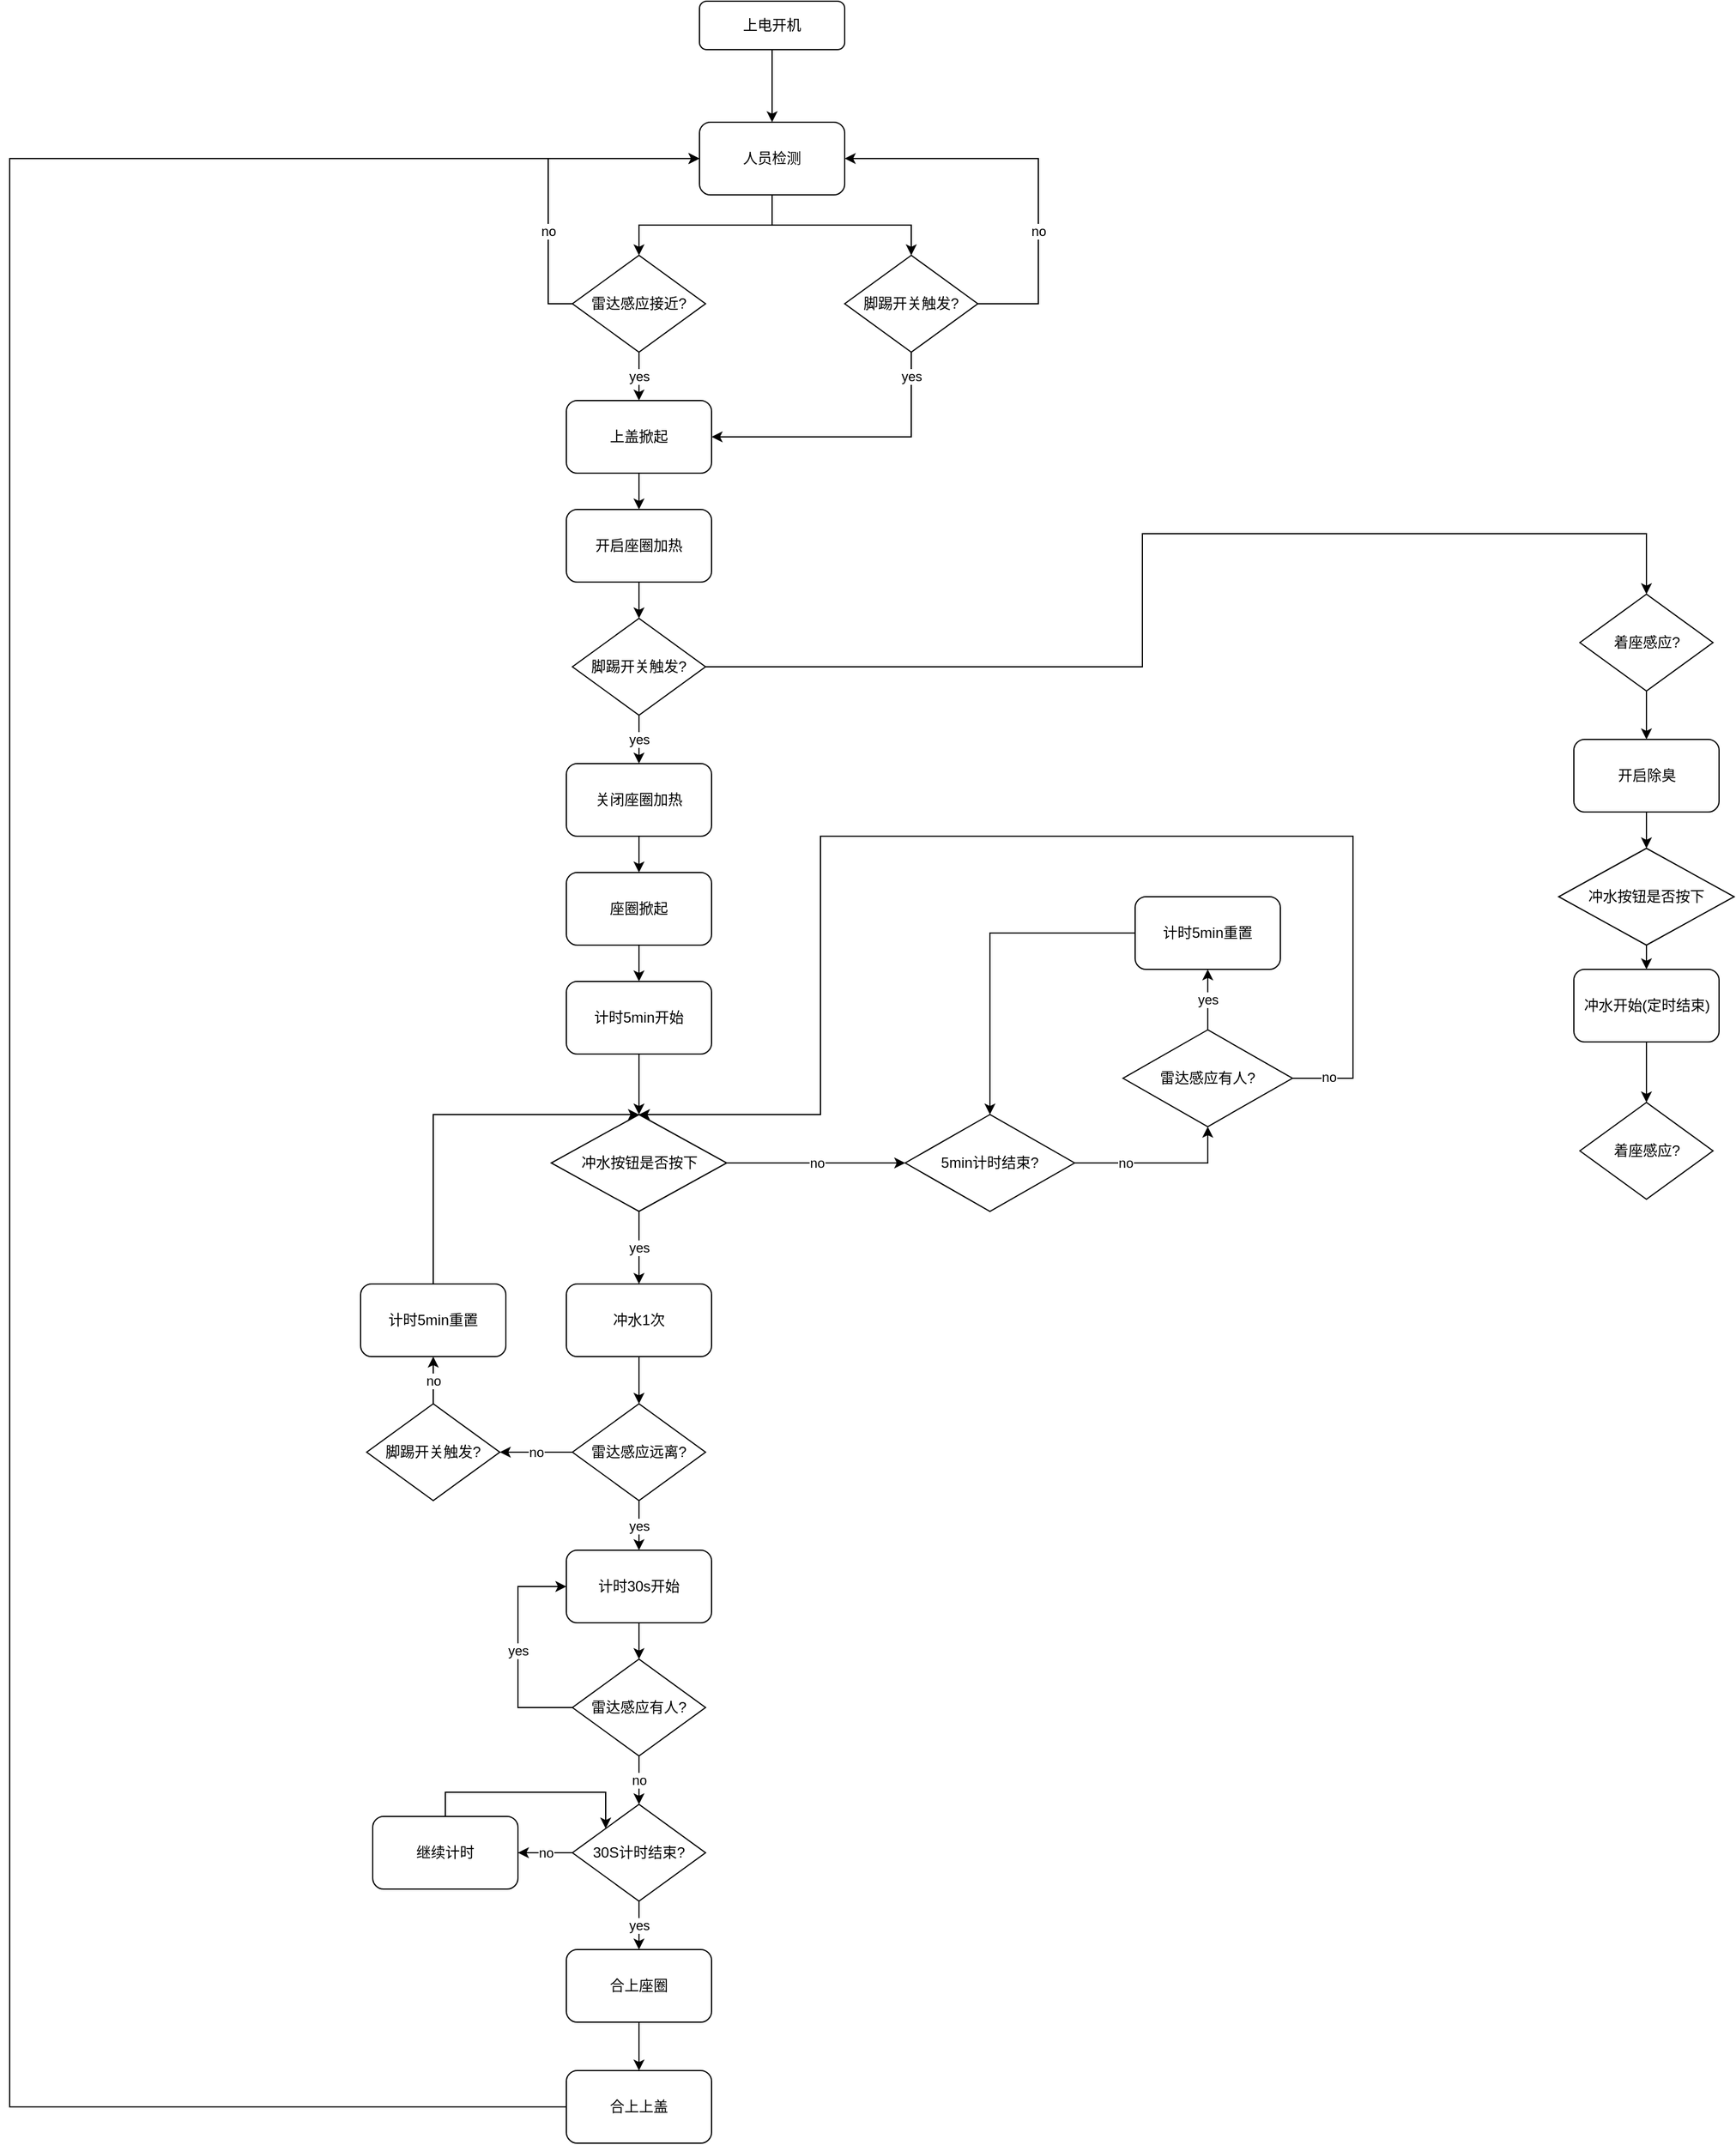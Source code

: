 <mxfile version="14.7.0" type="github">
  <diagram id="C5RBs43oDa-KdzZeNtuy" name="Page-1">
    <mxGraphModel dx="2500" dy="896" grid="1" gridSize="10" guides="1" tooltips="1" connect="1" arrows="1" fold="1" page="1" pageScale="1" pageWidth="827" pageHeight="1169" math="0" shadow="0">
      <root>
        <mxCell id="WIyWlLk6GJQsqaUBKTNV-0" />
        <mxCell id="WIyWlLk6GJQsqaUBKTNV-1" parent="WIyWlLk6GJQsqaUBKTNV-0" />
        <mxCell id="2HKD_gltTXgtxPYkwOB--66" style="edgeStyle=orthogonalEdgeStyle;rounded=0;orthogonalLoop=1;jettySize=auto;html=1;exitX=0.5;exitY=1;exitDx=0;exitDy=0;entryX=0.5;entryY=0;entryDx=0;entryDy=0;" edge="1" parent="WIyWlLk6GJQsqaUBKTNV-1" source="WIyWlLk6GJQsqaUBKTNV-3" target="2HKD_gltTXgtxPYkwOB--2">
          <mxGeometry relative="1" as="geometry" />
        </mxCell>
        <mxCell id="WIyWlLk6GJQsqaUBKTNV-3" value="上电开机" style="rounded=1;whiteSpace=wrap;html=1;fontSize=12;glass=0;strokeWidth=1;shadow=0;" parent="WIyWlLk6GJQsqaUBKTNV-1" vertex="1">
          <mxGeometry x="-60" y="50" width="120" height="40" as="geometry" />
        </mxCell>
        <mxCell id="2HKD_gltTXgtxPYkwOB--67" style="edgeStyle=orthogonalEdgeStyle;rounded=0;orthogonalLoop=1;jettySize=auto;html=1;exitX=0.5;exitY=1;exitDx=0;exitDy=0;entryX=0.5;entryY=0;entryDx=0;entryDy=0;" edge="1" parent="WIyWlLk6GJQsqaUBKTNV-1" source="2HKD_gltTXgtxPYkwOB--2" target="2HKD_gltTXgtxPYkwOB--3">
          <mxGeometry relative="1" as="geometry" />
        </mxCell>
        <mxCell id="2HKD_gltTXgtxPYkwOB--68" style="edgeStyle=orthogonalEdgeStyle;rounded=0;orthogonalLoop=1;jettySize=auto;html=1;exitX=0.5;exitY=1;exitDx=0;exitDy=0;entryX=0.5;entryY=0;entryDx=0;entryDy=0;" edge="1" parent="WIyWlLk6GJQsqaUBKTNV-1" source="2HKD_gltTXgtxPYkwOB--2" target="2HKD_gltTXgtxPYkwOB--64">
          <mxGeometry relative="1" as="geometry" />
        </mxCell>
        <mxCell id="2HKD_gltTXgtxPYkwOB--2" value="人员检测" style="rounded=1;whiteSpace=wrap;html=1;flipH=1;flipV=0;" vertex="1" parent="WIyWlLk6GJQsqaUBKTNV-1">
          <mxGeometry x="-60" y="150" width="120" height="60" as="geometry" />
        </mxCell>
        <mxCell id="2HKD_gltTXgtxPYkwOB--13" value="yes" style="edgeStyle=orthogonalEdgeStyle;rounded=0;orthogonalLoop=1;jettySize=auto;html=1;exitX=0.5;exitY=1;exitDx=0;exitDy=0;entryX=0.5;entryY=0;entryDx=0;entryDy=0;labelBorderColor=none;" edge="1" parent="WIyWlLk6GJQsqaUBKTNV-1" source="2HKD_gltTXgtxPYkwOB--3" target="2HKD_gltTXgtxPYkwOB--6">
          <mxGeometry relative="1" as="geometry">
            <mxPoint as="offset" />
          </mxGeometry>
        </mxCell>
        <mxCell id="2HKD_gltTXgtxPYkwOB--70" value="no" style="edgeStyle=orthogonalEdgeStyle;rounded=0;orthogonalLoop=1;jettySize=auto;html=1;exitX=0;exitY=0.5;exitDx=0;exitDy=0;entryX=0;entryY=0.5;entryDx=0;entryDy=0;" edge="1" parent="WIyWlLk6GJQsqaUBKTNV-1" source="2HKD_gltTXgtxPYkwOB--3" target="2HKD_gltTXgtxPYkwOB--2">
          <mxGeometry x="-0.396" relative="1" as="geometry">
            <mxPoint as="offset" />
          </mxGeometry>
        </mxCell>
        <mxCell id="2HKD_gltTXgtxPYkwOB--3" value="雷达感应接近?" style="rhombus;whiteSpace=wrap;html=1;flipH=1;flipV=0;" vertex="1" parent="WIyWlLk6GJQsqaUBKTNV-1">
          <mxGeometry x="-165" y="260" width="110" height="80" as="geometry" />
        </mxCell>
        <mxCell id="2HKD_gltTXgtxPYkwOB--27" style="edgeStyle=orthogonalEdgeStyle;rounded=0;orthogonalLoop=1;jettySize=auto;html=1;exitX=0.5;exitY=1;exitDx=0;exitDy=0;entryX=0.5;entryY=0;entryDx=0;entryDy=0;" edge="1" parent="WIyWlLk6GJQsqaUBKTNV-1" source="2HKD_gltTXgtxPYkwOB--6" target="2HKD_gltTXgtxPYkwOB--26">
          <mxGeometry relative="1" as="geometry" />
        </mxCell>
        <mxCell id="2HKD_gltTXgtxPYkwOB--6" value="上盖掀起" style="rounded=1;whiteSpace=wrap;html=1;" vertex="1" parent="WIyWlLk6GJQsqaUBKTNV-1">
          <mxGeometry x="-170" y="380" width="120" height="60" as="geometry" />
        </mxCell>
        <mxCell id="2HKD_gltTXgtxPYkwOB--25" style="edgeStyle=orthogonalEdgeStyle;rounded=0;orthogonalLoop=1;jettySize=auto;html=1;exitX=0.5;exitY=1;exitDx=0;exitDy=0;entryX=0.5;entryY=0;entryDx=0;entryDy=0;" edge="1" parent="WIyWlLk6GJQsqaUBKTNV-1" source="2HKD_gltTXgtxPYkwOB--16" target="2HKD_gltTXgtxPYkwOB--24">
          <mxGeometry relative="1" as="geometry" />
        </mxCell>
        <mxCell id="2HKD_gltTXgtxPYkwOB--16" value="关闭座圈加热" style="rounded=1;whiteSpace=wrap;html=1;" vertex="1" parent="WIyWlLk6GJQsqaUBKTNV-1">
          <mxGeometry x="-170" y="680" width="120" height="60" as="geometry" />
        </mxCell>
        <mxCell id="2HKD_gltTXgtxPYkwOB--20" value="yes" style="edgeStyle=orthogonalEdgeStyle;rounded=0;orthogonalLoop=1;jettySize=auto;html=1;exitX=0.5;exitY=1;exitDx=0;exitDy=0;" edge="1" parent="WIyWlLk6GJQsqaUBKTNV-1" source="2HKD_gltTXgtxPYkwOB--18" target="2HKD_gltTXgtxPYkwOB--16">
          <mxGeometry relative="1" as="geometry" />
        </mxCell>
        <mxCell id="2HKD_gltTXgtxPYkwOB--131" style="edgeStyle=orthogonalEdgeStyle;rounded=0;orthogonalLoop=1;jettySize=auto;html=1;exitX=1;exitY=0.5;exitDx=0;exitDy=0;entryX=0.5;entryY=0;entryDx=0;entryDy=0;" edge="1" parent="WIyWlLk6GJQsqaUBKTNV-1" source="2HKD_gltTXgtxPYkwOB--18" target="2HKD_gltTXgtxPYkwOB--23">
          <mxGeometry relative="1" as="geometry">
            <Array as="points">
              <mxPoint x="306" y="600" />
              <mxPoint x="306" y="490" />
              <mxPoint x="723" y="490" />
            </Array>
          </mxGeometry>
        </mxCell>
        <mxCell id="2HKD_gltTXgtxPYkwOB--18" value="脚踢开关触发?" style="rhombus;whiteSpace=wrap;html=1;flipH=1;flipV=0;" vertex="1" parent="WIyWlLk6GJQsqaUBKTNV-1">
          <mxGeometry x="-165" y="560" width="110" height="80" as="geometry" />
        </mxCell>
        <mxCell id="2HKD_gltTXgtxPYkwOB--77" style="edgeStyle=orthogonalEdgeStyle;rounded=0;orthogonalLoop=1;jettySize=auto;html=1;exitX=0.5;exitY=1;exitDx=0;exitDy=0;entryX=0.5;entryY=0;entryDx=0;entryDy=0;" edge="1" parent="WIyWlLk6GJQsqaUBKTNV-1" source="2HKD_gltTXgtxPYkwOB--23" target="2HKD_gltTXgtxPYkwOB--76">
          <mxGeometry relative="1" as="geometry" />
        </mxCell>
        <mxCell id="2HKD_gltTXgtxPYkwOB--23" value="着座感应?" style="rhombus;whiteSpace=wrap;html=1;flipH=1;flipV=0;" vertex="1" parent="WIyWlLk6GJQsqaUBKTNV-1">
          <mxGeometry x="667.5" y="540" width="110" height="80" as="geometry" />
        </mxCell>
        <mxCell id="2HKD_gltTXgtxPYkwOB--88" style="edgeStyle=orthogonalEdgeStyle;rounded=0;orthogonalLoop=1;jettySize=auto;html=1;exitX=0.5;exitY=1;exitDx=0;exitDy=0;entryX=0.5;entryY=0;entryDx=0;entryDy=0;" edge="1" parent="WIyWlLk6GJQsqaUBKTNV-1" source="2HKD_gltTXgtxPYkwOB--24" target="2HKD_gltTXgtxPYkwOB--85">
          <mxGeometry relative="1" as="geometry" />
        </mxCell>
        <mxCell id="2HKD_gltTXgtxPYkwOB--24" value="座圈掀起" style="rounded=1;whiteSpace=wrap;html=1;" vertex="1" parent="WIyWlLk6GJQsqaUBKTNV-1">
          <mxGeometry x="-170" y="770" width="120" height="60" as="geometry" />
        </mxCell>
        <mxCell id="2HKD_gltTXgtxPYkwOB--28" style="edgeStyle=orthogonalEdgeStyle;rounded=0;orthogonalLoop=1;jettySize=auto;html=1;exitX=0.5;exitY=1;exitDx=0;exitDy=0;entryX=0.5;entryY=0;entryDx=0;entryDy=0;" edge="1" parent="WIyWlLk6GJQsqaUBKTNV-1" source="2HKD_gltTXgtxPYkwOB--26" target="2HKD_gltTXgtxPYkwOB--18">
          <mxGeometry relative="1" as="geometry" />
        </mxCell>
        <mxCell id="2HKD_gltTXgtxPYkwOB--26" value="开启座圈加热" style="rounded=1;whiteSpace=wrap;html=1;" vertex="1" parent="WIyWlLk6GJQsqaUBKTNV-1">
          <mxGeometry x="-170" y="470" width="120" height="60" as="geometry" />
        </mxCell>
        <mxCell id="2HKD_gltTXgtxPYkwOB--32" value="yes" style="edgeStyle=orthogonalEdgeStyle;rounded=0;orthogonalLoop=1;jettySize=auto;html=1;exitX=0.5;exitY=1;exitDx=0;exitDy=0;entryX=0.5;entryY=0;entryDx=0;entryDy=0;" edge="1" parent="WIyWlLk6GJQsqaUBKTNV-1" source="2HKD_gltTXgtxPYkwOB--29" target="2HKD_gltTXgtxPYkwOB--31">
          <mxGeometry relative="1" as="geometry" />
        </mxCell>
        <mxCell id="2HKD_gltTXgtxPYkwOB--119" value="no" style="edgeStyle=orthogonalEdgeStyle;rounded=0;orthogonalLoop=1;jettySize=auto;html=1;exitX=1;exitY=0.5;exitDx=0;exitDy=0;entryX=0;entryY=0.5;entryDx=0;entryDy=0;" edge="1" parent="WIyWlLk6GJQsqaUBKTNV-1" source="2HKD_gltTXgtxPYkwOB--29" target="2HKD_gltTXgtxPYkwOB--91">
          <mxGeometry relative="1" as="geometry" />
        </mxCell>
        <mxCell id="2HKD_gltTXgtxPYkwOB--29" value="冲水按钮是否按下" style="rhombus;whiteSpace=wrap;html=1;flipH=1;flipV=0;" vertex="1" parent="WIyWlLk6GJQsqaUBKTNV-1">
          <mxGeometry x="-182.5" y="970" width="145" height="80" as="geometry" />
        </mxCell>
        <mxCell id="2HKD_gltTXgtxPYkwOB--45" style="edgeStyle=orthogonalEdgeStyle;rounded=0;orthogonalLoop=1;jettySize=auto;html=1;exitX=0.5;exitY=1;exitDx=0;exitDy=0;entryX=0.5;entryY=0;entryDx=0;entryDy=0;" edge="1" parent="WIyWlLk6GJQsqaUBKTNV-1" source="2HKD_gltTXgtxPYkwOB--31" target="2HKD_gltTXgtxPYkwOB--44">
          <mxGeometry relative="1" as="geometry" />
        </mxCell>
        <mxCell id="2HKD_gltTXgtxPYkwOB--31" value="冲水1次" style="rounded=1;whiteSpace=wrap;html=1;" vertex="1" parent="WIyWlLk6GJQsqaUBKTNV-1">
          <mxGeometry x="-170" y="1110" width="120" height="60" as="geometry" />
        </mxCell>
        <mxCell id="2HKD_gltTXgtxPYkwOB--47" value="yes" style="edgeStyle=orthogonalEdgeStyle;rounded=0;orthogonalLoop=1;jettySize=auto;html=1;exitX=0.5;exitY=1;exitDx=0;exitDy=0;entryX=0.5;entryY=0;entryDx=0;entryDy=0;" edge="1" parent="WIyWlLk6GJQsqaUBKTNV-1" source="2HKD_gltTXgtxPYkwOB--44" target="2HKD_gltTXgtxPYkwOB--46">
          <mxGeometry relative="1" as="geometry" />
        </mxCell>
        <mxCell id="2HKD_gltTXgtxPYkwOB--128" value="no" style="edgeStyle=orthogonalEdgeStyle;rounded=0;orthogonalLoop=1;jettySize=auto;html=1;exitX=0;exitY=0.5;exitDx=0;exitDy=0;entryX=1;entryY=0.5;entryDx=0;entryDy=0;" edge="1" parent="WIyWlLk6GJQsqaUBKTNV-1" source="2HKD_gltTXgtxPYkwOB--44" target="2HKD_gltTXgtxPYkwOB--127">
          <mxGeometry relative="1" as="geometry" />
        </mxCell>
        <mxCell id="2HKD_gltTXgtxPYkwOB--44" value="雷达感应远离?" style="rhombus;whiteSpace=wrap;html=1;flipH=1;flipV=0;" vertex="1" parent="WIyWlLk6GJQsqaUBKTNV-1">
          <mxGeometry x="-165" y="1209" width="110" height="80" as="geometry" />
        </mxCell>
        <mxCell id="2HKD_gltTXgtxPYkwOB--51" style="edgeStyle=orthogonalEdgeStyle;rounded=0;orthogonalLoop=1;jettySize=auto;html=1;exitX=0.5;exitY=1;exitDx=0;exitDy=0;entryX=0.5;entryY=0;entryDx=0;entryDy=0;" edge="1" parent="WIyWlLk6GJQsqaUBKTNV-1" source="2HKD_gltTXgtxPYkwOB--46" target="2HKD_gltTXgtxPYkwOB--48">
          <mxGeometry relative="1" as="geometry" />
        </mxCell>
        <mxCell id="2HKD_gltTXgtxPYkwOB--46" value="计时30s开始" style="rounded=1;whiteSpace=wrap;html=1;" vertex="1" parent="WIyWlLk6GJQsqaUBKTNV-1">
          <mxGeometry x="-170" y="1330" width="120" height="60" as="geometry" />
        </mxCell>
        <mxCell id="2HKD_gltTXgtxPYkwOB--52" value="yes" style="edgeStyle=orthogonalEdgeStyle;rounded=0;orthogonalLoop=1;jettySize=auto;html=1;exitX=0;exitY=0.5;exitDx=0;exitDy=0;entryX=0;entryY=0.5;entryDx=0;entryDy=0;" edge="1" parent="WIyWlLk6GJQsqaUBKTNV-1" source="2HKD_gltTXgtxPYkwOB--48" target="2HKD_gltTXgtxPYkwOB--46">
          <mxGeometry relative="1" as="geometry">
            <Array as="points">
              <mxPoint x="-210" y="1460" />
              <mxPoint x="-210" y="1360" />
            </Array>
          </mxGeometry>
        </mxCell>
        <mxCell id="2HKD_gltTXgtxPYkwOB--55" value="no" style="edgeStyle=orthogonalEdgeStyle;rounded=0;orthogonalLoop=1;jettySize=auto;html=1;exitX=0.5;exitY=1;exitDx=0;exitDy=0;entryX=0.5;entryY=0;entryDx=0;entryDy=0;" edge="1" parent="WIyWlLk6GJQsqaUBKTNV-1" source="2HKD_gltTXgtxPYkwOB--48" target="2HKD_gltTXgtxPYkwOB--54">
          <mxGeometry relative="1" as="geometry" />
        </mxCell>
        <mxCell id="2HKD_gltTXgtxPYkwOB--48" value="雷达感应有人?" style="rhombus;whiteSpace=wrap;html=1;flipH=1;flipV=0;" vertex="1" parent="WIyWlLk6GJQsqaUBKTNV-1">
          <mxGeometry x="-165" y="1420" width="110" height="80" as="geometry" />
        </mxCell>
        <mxCell id="2HKD_gltTXgtxPYkwOB--58" value="yes" style="edgeStyle=orthogonalEdgeStyle;rounded=0;orthogonalLoop=1;jettySize=auto;html=1;exitX=0.5;exitY=1;exitDx=0;exitDy=0;entryX=0.5;entryY=0;entryDx=0;entryDy=0;" edge="1" parent="WIyWlLk6GJQsqaUBKTNV-1" source="2HKD_gltTXgtxPYkwOB--54" target="2HKD_gltTXgtxPYkwOB--56">
          <mxGeometry relative="1" as="geometry" />
        </mxCell>
        <mxCell id="2HKD_gltTXgtxPYkwOB--60" value="no" style="edgeStyle=orthogonalEdgeStyle;rounded=0;orthogonalLoop=1;jettySize=auto;html=1;exitX=0;exitY=0.5;exitDx=0;exitDy=0;entryX=1;entryY=0.5;entryDx=0;entryDy=0;" edge="1" parent="WIyWlLk6GJQsqaUBKTNV-1" source="2HKD_gltTXgtxPYkwOB--54" target="2HKD_gltTXgtxPYkwOB--59">
          <mxGeometry relative="1" as="geometry" />
        </mxCell>
        <mxCell id="2HKD_gltTXgtxPYkwOB--54" value="30S计时结束?" style="rhombus;whiteSpace=wrap;html=1;flipH=1;flipV=0;" vertex="1" parent="WIyWlLk6GJQsqaUBKTNV-1">
          <mxGeometry x="-165" y="1540" width="110" height="80" as="geometry" />
        </mxCell>
        <mxCell id="2HKD_gltTXgtxPYkwOB--62" style="edgeStyle=orthogonalEdgeStyle;rounded=0;orthogonalLoop=1;jettySize=auto;html=1;exitX=0.5;exitY=1;exitDx=0;exitDy=0;entryX=0.5;entryY=0;entryDx=0;entryDy=0;" edge="1" parent="WIyWlLk6GJQsqaUBKTNV-1" source="2HKD_gltTXgtxPYkwOB--56" target="2HKD_gltTXgtxPYkwOB--57">
          <mxGeometry relative="1" as="geometry" />
        </mxCell>
        <mxCell id="2HKD_gltTXgtxPYkwOB--56" value="合上座圈" style="rounded=1;whiteSpace=wrap;html=1;" vertex="1" parent="WIyWlLk6GJQsqaUBKTNV-1">
          <mxGeometry x="-170" y="1660" width="120" height="60" as="geometry" />
        </mxCell>
        <mxCell id="2HKD_gltTXgtxPYkwOB--63" style="edgeStyle=orthogonalEdgeStyle;rounded=0;orthogonalLoop=1;jettySize=auto;html=1;exitX=0;exitY=0.5;exitDx=0;exitDy=0;entryX=0;entryY=0.5;entryDx=0;entryDy=0;" edge="1" parent="WIyWlLk6GJQsqaUBKTNV-1" source="2HKD_gltTXgtxPYkwOB--57" target="2HKD_gltTXgtxPYkwOB--2">
          <mxGeometry relative="1" as="geometry">
            <Array as="points">
              <mxPoint x="-630" y="1790" />
              <mxPoint x="-630" y="180" />
            </Array>
          </mxGeometry>
        </mxCell>
        <mxCell id="2HKD_gltTXgtxPYkwOB--57" value="合上上盖" style="rounded=1;whiteSpace=wrap;html=1;" vertex="1" parent="WIyWlLk6GJQsqaUBKTNV-1">
          <mxGeometry x="-170" y="1760" width="120" height="60" as="geometry" />
        </mxCell>
        <mxCell id="2HKD_gltTXgtxPYkwOB--61" style="edgeStyle=orthogonalEdgeStyle;rounded=0;orthogonalLoop=1;jettySize=auto;html=1;exitX=0.5;exitY=0;exitDx=0;exitDy=0;entryX=0;entryY=0;entryDx=0;entryDy=0;" edge="1" parent="WIyWlLk6GJQsqaUBKTNV-1" source="2HKD_gltTXgtxPYkwOB--59" target="2HKD_gltTXgtxPYkwOB--54">
          <mxGeometry relative="1" as="geometry">
            <Array as="points">
              <mxPoint x="-270" y="1530" />
              <mxPoint x="-137" y="1530" />
            </Array>
          </mxGeometry>
        </mxCell>
        <mxCell id="2HKD_gltTXgtxPYkwOB--59" value="继续计时" style="rounded=1;whiteSpace=wrap;html=1;" vertex="1" parent="WIyWlLk6GJQsqaUBKTNV-1">
          <mxGeometry x="-330" y="1550" width="120" height="60" as="geometry" />
        </mxCell>
        <mxCell id="2HKD_gltTXgtxPYkwOB--69" style="edgeStyle=orthogonalEdgeStyle;rounded=0;orthogonalLoop=1;jettySize=auto;html=1;exitX=0.5;exitY=1;exitDx=0;exitDy=0;entryX=1;entryY=0.5;entryDx=0;entryDy=0;" edge="1" parent="WIyWlLk6GJQsqaUBKTNV-1" source="2HKD_gltTXgtxPYkwOB--64" target="2HKD_gltTXgtxPYkwOB--6">
          <mxGeometry relative="1" as="geometry">
            <mxPoint x="115" y="380" as="targetPoint" />
          </mxGeometry>
        </mxCell>
        <mxCell id="2HKD_gltTXgtxPYkwOB--73" value="yes" style="edgeLabel;html=1;align=center;verticalAlign=middle;resizable=0;points=[];" vertex="1" connectable="0" parent="2HKD_gltTXgtxPYkwOB--69">
          <mxGeometry x="-0.787" y="1" relative="1" as="geometry">
            <mxPoint x="-1" y="-5" as="offset" />
          </mxGeometry>
        </mxCell>
        <mxCell id="2HKD_gltTXgtxPYkwOB--71" value="no" style="edgeStyle=orthogonalEdgeStyle;rounded=0;orthogonalLoop=1;jettySize=auto;html=1;exitX=1;exitY=0.5;exitDx=0;exitDy=0;entryX=1;entryY=0.5;entryDx=0;entryDy=0;" edge="1" parent="WIyWlLk6GJQsqaUBKTNV-1" source="2HKD_gltTXgtxPYkwOB--64" target="2HKD_gltTXgtxPYkwOB--2">
          <mxGeometry x="-0.333" relative="1" as="geometry">
            <Array as="points">
              <mxPoint x="220" y="300" />
              <mxPoint x="220" y="180" />
            </Array>
            <mxPoint as="offset" />
          </mxGeometry>
        </mxCell>
        <mxCell id="2HKD_gltTXgtxPYkwOB--64" value="脚踢开关触发?" style="rhombus;whiteSpace=wrap;html=1;flipH=1;flipV=0;" vertex="1" parent="WIyWlLk6GJQsqaUBKTNV-1">
          <mxGeometry x="60" y="260" width="110" height="80" as="geometry" />
        </mxCell>
        <mxCell id="2HKD_gltTXgtxPYkwOB--80" style="edgeStyle=orthogonalEdgeStyle;rounded=0;orthogonalLoop=1;jettySize=auto;html=1;exitX=0.5;exitY=1;exitDx=0;exitDy=0;entryX=0.5;entryY=0;entryDx=0;entryDy=0;" edge="1" parent="WIyWlLk6GJQsqaUBKTNV-1" source="2HKD_gltTXgtxPYkwOB--75" target="2HKD_gltTXgtxPYkwOB--79">
          <mxGeometry relative="1" as="geometry" />
        </mxCell>
        <mxCell id="2HKD_gltTXgtxPYkwOB--75" value="冲水按钮是否按下" style="rhombus;whiteSpace=wrap;html=1;flipH=1;flipV=0;" vertex="1" parent="WIyWlLk6GJQsqaUBKTNV-1">
          <mxGeometry x="650" y="750" width="145" height="80" as="geometry" />
        </mxCell>
        <mxCell id="2HKD_gltTXgtxPYkwOB--78" style="edgeStyle=orthogonalEdgeStyle;rounded=0;orthogonalLoop=1;jettySize=auto;html=1;exitX=0.5;exitY=1;exitDx=0;exitDy=0;entryX=0.5;entryY=0;entryDx=0;entryDy=0;" edge="1" parent="WIyWlLk6GJQsqaUBKTNV-1" source="2HKD_gltTXgtxPYkwOB--76" target="2HKD_gltTXgtxPYkwOB--75">
          <mxGeometry relative="1" as="geometry" />
        </mxCell>
        <mxCell id="2HKD_gltTXgtxPYkwOB--76" value="开启除臭" style="rounded=1;whiteSpace=wrap;html=1;" vertex="1" parent="WIyWlLk6GJQsqaUBKTNV-1">
          <mxGeometry x="662.5" y="660" width="120" height="60" as="geometry" />
        </mxCell>
        <mxCell id="2HKD_gltTXgtxPYkwOB--82" style="edgeStyle=orthogonalEdgeStyle;rounded=0;orthogonalLoop=1;jettySize=auto;html=1;exitX=0.5;exitY=1;exitDx=0;exitDy=0;entryX=0.5;entryY=0;entryDx=0;entryDy=0;" edge="1" parent="WIyWlLk6GJQsqaUBKTNV-1" source="2HKD_gltTXgtxPYkwOB--79" target="2HKD_gltTXgtxPYkwOB--81">
          <mxGeometry relative="1" as="geometry" />
        </mxCell>
        <mxCell id="2HKD_gltTXgtxPYkwOB--79" value="冲水开始(定时结束)" style="rounded=1;whiteSpace=wrap;html=1;" vertex="1" parent="WIyWlLk6GJQsqaUBKTNV-1">
          <mxGeometry x="662.5" y="850" width="120" height="60" as="geometry" />
        </mxCell>
        <mxCell id="2HKD_gltTXgtxPYkwOB--81" value="着座感应?" style="rhombus;whiteSpace=wrap;html=1;flipH=1;flipV=0;" vertex="1" parent="WIyWlLk6GJQsqaUBKTNV-1">
          <mxGeometry x="667.5" y="960" width="110" height="80" as="geometry" />
        </mxCell>
        <mxCell id="2HKD_gltTXgtxPYkwOB--100" style="edgeStyle=orthogonalEdgeStyle;rounded=0;orthogonalLoop=1;jettySize=auto;html=1;exitX=0.5;exitY=1;exitDx=0;exitDy=0;entryX=0.5;entryY=0;entryDx=0;entryDy=0;" edge="1" parent="WIyWlLk6GJQsqaUBKTNV-1" source="2HKD_gltTXgtxPYkwOB--85" target="2HKD_gltTXgtxPYkwOB--29">
          <mxGeometry relative="1" as="geometry" />
        </mxCell>
        <mxCell id="2HKD_gltTXgtxPYkwOB--85" value="计时5min开始" style="rounded=1;whiteSpace=wrap;html=1;" vertex="1" parent="WIyWlLk6GJQsqaUBKTNV-1">
          <mxGeometry x="-170" y="860" width="120" height="60" as="geometry" />
        </mxCell>
        <mxCell id="2HKD_gltTXgtxPYkwOB--106" style="edgeStyle=orthogonalEdgeStyle;rounded=0;orthogonalLoop=1;jettySize=auto;html=1;exitX=1;exitY=0.5;exitDx=0;exitDy=0;entryX=0.5;entryY=1;entryDx=0;entryDy=0;" edge="1" parent="WIyWlLk6GJQsqaUBKTNV-1" source="2HKD_gltTXgtxPYkwOB--91" target="2HKD_gltTXgtxPYkwOB--103">
          <mxGeometry relative="1" as="geometry" />
        </mxCell>
        <mxCell id="2HKD_gltTXgtxPYkwOB--113" value="no" style="edgeLabel;html=1;align=center;verticalAlign=middle;resizable=0;points=[];" vertex="1" connectable="0" parent="2HKD_gltTXgtxPYkwOB--106">
          <mxGeometry x="-0.4" relative="1" as="geometry">
            <mxPoint as="offset" />
          </mxGeometry>
        </mxCell>
        <mxCell id="2HKD_gltTXgtxPYkwOB--91" value="5min计时结束?" style="rhombus;whiteSpace=wrap;html=1;flipH=1;flipV=0;" vertex="1" parent="WIyWlLk6GJQsqaUBKTNV-1">
          <mxGeometry x="110" y="970" width="140" height="80" as="geometry" />
        </mxCell>
        <mxCell id="2HKD_gltTXgtxPYkwOB--109" value="yes" style="edgeStyle=orthogonalEdgeStyle;rounded=0;orthogonalLoop=1;jettySize=auto;html=1;exitX=0.5;exitY=0;exitDx=0;exitDy=0;entryX=0.5;entryY=1;entryDx=0;entryDy=0;" edge="1" parent="WIyWlLk6GJQsqaUBKTNV-1" source="2HKD_gltTXgtxPYkwOB--103" target="2HKD_gltTXgtxPYkwOB--108">
          <mxGeometry relative="1" as="geometry" />
        </mxCell>
        <mxCell id="2HKD_gltTXgtxPYkwOB--121" style="edgeStyle=orthogonalEdgeStyle;rounded=0;orthogonalLoop=1;jettySize=auto;html=1;exitX=1;exitY=0.5;exitDx=0;exitDy=0;" edge="1" parent="WIyWlLk6GJQsqaUBKTNV-1" source="2HKD_gltTXgtxPYkwOB--103" target="2HKD_gltTXgtxPYkwOB--29">
          <mxGeometry relative="1" as="geometry">
            <Array as="points">
              <mxPoint x="480" y="940" />
              <mxPoint x="480" y="740" />
              <mxPoint x="40" y="740" />
              <mxPoint x="40" y="970" />
            </Array>
          </mxGeometry>
        </mxCell>
        <mxCell id="2HKD_gltTXgtxPYkwOB--122" value="no" style="edgeLabel;html=1;align=center;verticalAlign=middle;resizable=0;points=[];" vertex="1" connectable="0" parent="2HKD_gltTXgtxPYkwOB--121">
          <mxGeometry x="-0.765" y="3" relative="1" as="geometry">
            <mxPoint x="-17" y="74" as="offset" />
          </mxGeometry>
        </mxCell>
        <mxCell id="2HKD_gltTXgtxPYkwOB--103" value="雷达感应有人?" style="rhombus;whiteSpace=wrap;html=1;flipH=1;flipV=0;" vertex="1" parent="WIyWlLk6GJQsqaUBKTNV-1">
          <mxGeometry x="290" y="900" width="140" height="80" as="geometry" />
        </mxCell>
        <mxCell id="2HKD_gltTXgtxPYkwOB--110" style="edgeStyle=orthogonalEdgeStyle;rounded=0;orthogonalLoop=1;jettySize=auto;html=1;exitX=0;exitY=0.5;exitDx=0;exitDy=0;entryX=0.5;entryY=0;entryDx=0;entryDy=0;" edge="1" parent="WIyWlLk6GJQsqaUBKTNV-1" source="2HKD_gltTXgtxPYkwOB--108" target="2HKD_gltTXgtxPYkwOB--91">
          <mxGeometry relative="1" as="geometry" />
        </mxCell>
        <mxCell id="2HKD_gltTXgtxPYkwOB--108" value="计时5min重置" style="rounded=1;whiteSpace=wrap;html=1;" vertex="1" parent="WIyWlLk6GJQsqaUBKTNV-1">
          <mxGeometry x="300" y="790" width="120" height="60" as="geometry" />
        </mxCell>
        <mxCell id="2HKD_gltTXgtxPYkwOB--126" style="edgeStyle=orthogonalEdgeStyle;rounded=0;orthogonalLoop=1;jettySize=auto;html=1;exitX=0.5;exitY=0;exitDx=0;exitDy=0;entryX=0.5;entryY=0;entryDx=0;entryDy=0;" edge="1" parent="WIyWlLk6GJQsqaUBKTNV-1" source="2HKD_gltTXgtxPYkwOB--123" target="2HKD_gltTXgtxPYkwOB--29">
          <mxGeometry relative="1" as="geometry">
            <Array as="points">
              <mxPoint x="-280" y="970" />
            </Array>
          </mxGeometry>
        </mxCell>
        <mxCell id="2HKD_gltTXgtxPYkwOB--123" value="计时5min重置" style="rounded=1;whiteSpace=wrap;html=1;" vertex="1" parent="WIyWlLk6GJQsqaUBKTNV-1">
          <mxGeometry x="-340" y="1110" width="120" height="60" as="geometry" />
        </mxCell>
        <mxCell id="2HKD_gltTXgtxPYkwOB--129" value="no" style="edgeStyle=orthogonalEdgeStyle;rounded=0;orthogonalLoop=1;jettySize=auto;html=1;exitX=0.5;exitY=0;exitDx=0;exitDy=0;entryX=0.5;entryY=1;entryDx=0;entryDy=0;" edge="1" parent="WIyWlLk6GJQsqaUBKTNV-1" source="2HKD_gltTXgtxPYkwOB--127" target="2HKD_gltTXgtxPYkwOB--123">
          <mxGeometry relative="1" as="geometry" />
        </mxCell>
        <mxCell id="2HKD_gltTXgtxPYkwOB--127" value="脚踢开关触发?" style="rhombus;whiteSpace=wrap;html=1;flipH=1;flipV=0;" vertex="1" parent="WIyWlLk6GJQsqaUBKTNV-1">
          <mxGeometry x="-335" y="1209" width="110" height="80" as="geometry" />
        </mxCell>
      </root>
    </mxGraphModel>
  </diagram>
</mxfile>
